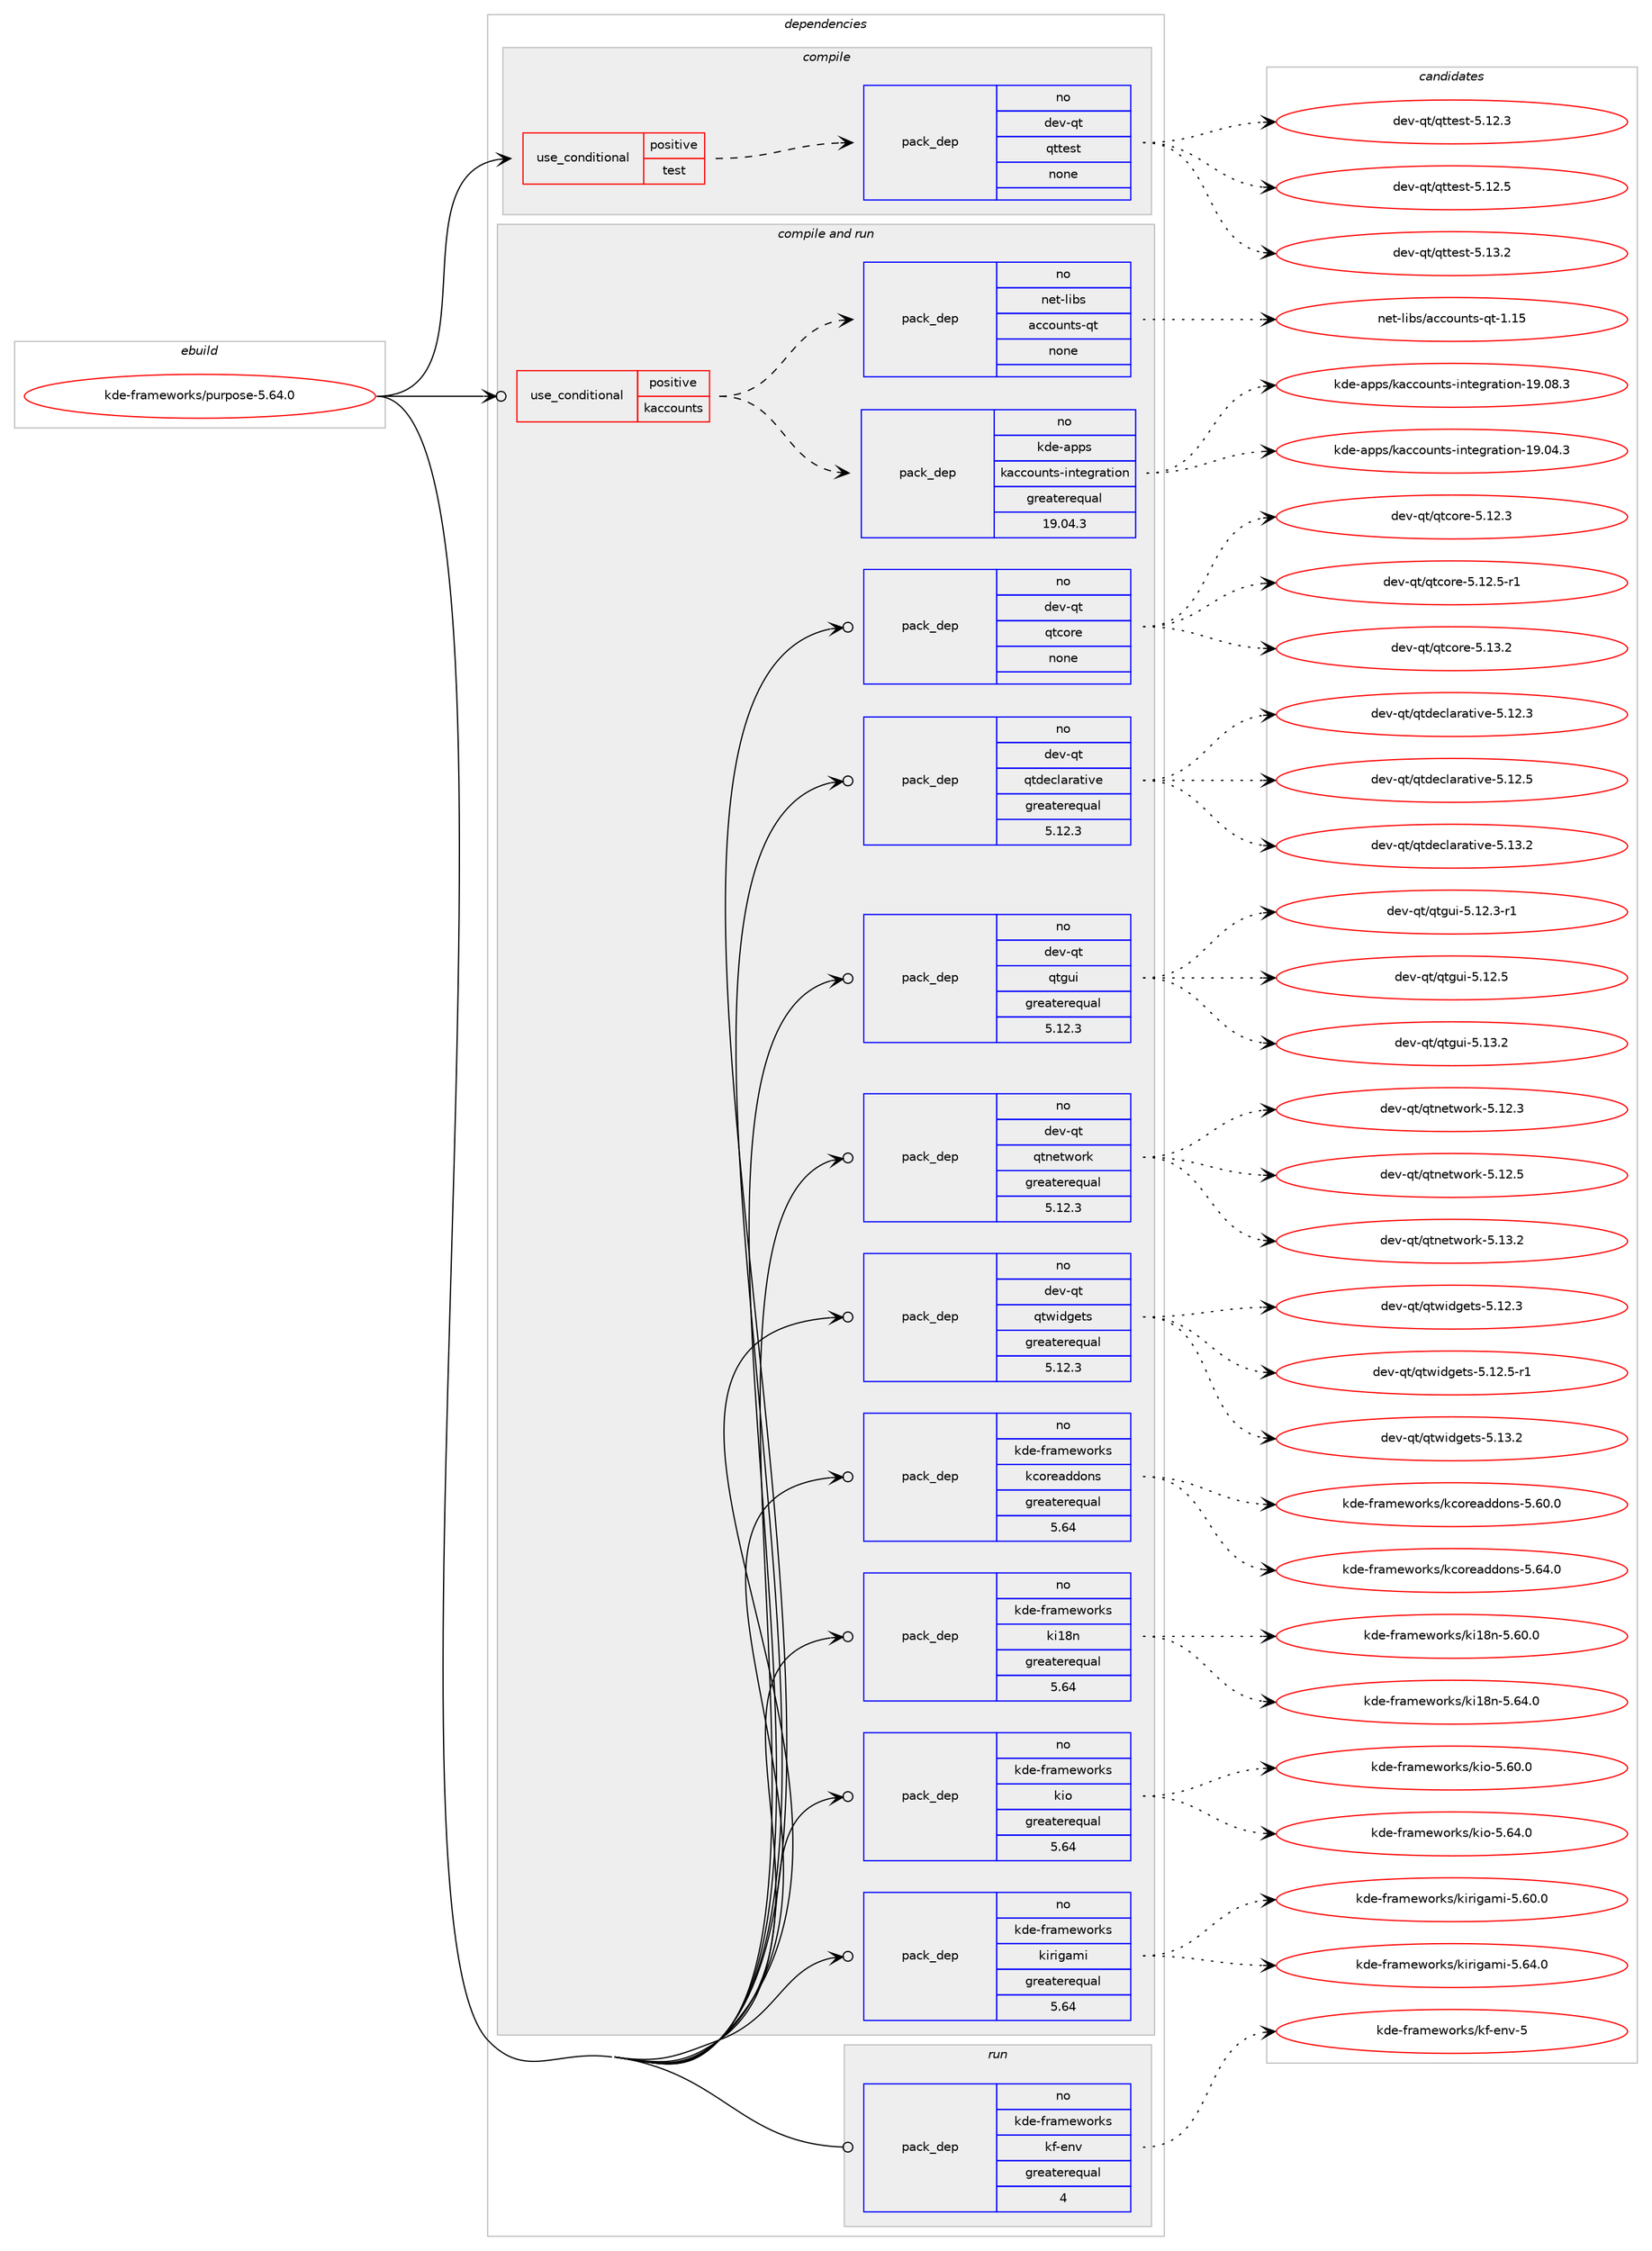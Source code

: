 digraph prolog {

# *************
# Graph options
# *************

newrank=true;
concentrate=true;
compound=true;
graph [rankdir=LR,fontname=Helvetica,fontsize=10,ranksep=1.5];#, ranksep=2.5, nodesep=0.2];
edge  [arrowhead=vee];
node  [fontname=Helvetica,fontsize=10];

# **********
# The ebuild
# **********

subgraph cluster_leftcol {
color=gray;
rank=same;
label=<<i>ebuild</i>>;
id [label="kde-frameworks/purpose-5.64.0", color=red, width=4, href="../kde-frameworks/purpose-5.64.0.svg"];
}

# ****************
# The dependencies
# ****************

subgraph cluster_midcol {
color=gray;
label=<<i>dependencies</i>>;
subgraph cluster_compile {
fillcolor="#eeeeee";
style=filled;
label=<<i>compile</i>>;
subgraph cond187401 {
dependency765980 [label=<<TABLE BORDER="0" CELLBORDER="1" CELLSPACING="0" CELLPADDING="4"><TR><TD ROWSPAN="3" CELLPADDING="10">use_conditional</TD></TR><TR><TD>positive</TD></TR><TR><TD>test</TD></TR></TABLE>>, shape=none, color=red];
subgraph pack565394 {
dependency765981 [label=<<TABLE BORDER="0" CELLBORDER="1" CELLSPACING="0" CELLPADDING="4" WIDTH="220"><TR><TD ROWSPAN="6" CELLPADDING="30">pack_dep</TD></TR><TR><TD WIDTH="110">no</TD></TR><TR><TD>dev-qt</TD></TR><TR><TD>qttest</TD></TR><TR><TD>none</TD></TR><TR><TD></TD></TR></TABLE>>, shape=none, color=blue];
}
dependency765980:e -> dependency765981:w [weight=20,style="dashed",arrowhead="vee"];
}
id:e -> dependency765980:w [weight=20,style="solid",arrowhead="vee"];
}
subgraph cluster_compileandrun {
fillcolor="#eeeeee";
style=filled;
label=<<i>compile and run</i>>;
subgraph cond187402 {
dependency765982 [label=<<TABLE BORDER="0" CELLBORDER="1" CELLSPACING="0" CELLPADDING="4"><TR><TD ROWSPAN="3" CELLPADDING="10">use_conditional</TD></TR><TR><TD>positive</TD></TR><TR><TD>kaccounts</TD></TR></TABLE>>, shape=none, color=red];
subgraph pack565395 {
dependency765983 [label=<<TABLE BORDER="0" CELLBORDER="1" CELLSPACING="0" CELLPADDING="4" WIDTH="220"><TR><TD ROWSPAN="6" CELLPADDING="30">pack_dep</TD></TR><TR><TD WIDTH="110">no</TD></TR><TR><TD>kde-apps</TD></TR><TR><TD>kaccounts-integration</TD></TR><TR><TD>greaterequal</TD></TR><TR><TD>19.04.3</TD></TR></TABLE>>, shape=none, color=blue];
}
dependency765982:e -> dependency765983:w [weight=20,style="dashed",arrowhead="vee"];
subgraph pack565396 {
dependency765984 [label=<<TABLE BORDER="0" CELLBORDER="1" CELLSPACING="0" CELLPADDING="4" WIDTH="220"><TR><TD ROWSPAN="6" CELLPADDING="30">pack_dep</TD></TR><TR><TD WIDTH="110">no</TD></TR><TR><TD>net-libs</TD></TR><TR><TD>accounts-qt</TD></TR><TR><TD>none</TD></TR><TR><TD></TD></TR></TABLE>>, shape=none, color=blue];
}
dependency765982:e -> dependency765984:w [weight=20,style="dashed",arrowhead="vee"];
}
id:e -> dependency765982:w [weight=20,style="solid",arrowhead="odotvee"];
subgraph pack565397 {
dependency765985 [label=<<TABLE BORDER="0" CELLBORDER="1" CELLSPACING="0" CELLPADDING="4" WIDTH="220"><TR><TD ROWSPAN="6" CELLPADDING="30">pack_dep</TD></TR><TR><TD WIDTH="110">no</TD></TR><TR><TD>dev-qt</TD></TR><TR><TD>qtcore</TD></TR><TR><TD>none</TD></TR><TR><TD></TD></TR></TABLE>>, shape=none, color=blue];
}
id:e -> dependency765985:w [weight=20,style="solid",arrowhead="odotvee"];
subgraph pack565398 {
dependency765986 [label=<<TABLE BORDER="0" CELLBORDER="1" CELLSPACING="0" CELLPADDING="4" WIDTH="220"><TR><TD ROWSPAN="6" CELLPADDING="30">pack_dep</TD></TR><TR><TD WIDTH="110">no</TD></TR><TR><TD>dev-qt</TD></TR><TR><TD>qtdeclarative</TD></TR><TR><TD>greaterequal</TD></TR><TR><TD>5.12.3</TD></TR></TABLE>>, shape=none, color=blue];
}
id:e -> dependency765986:w [weight=20,style="solid",arrowhead="odotvee"];
subgraph pack565399 {
dependency765987 [label=<<TABLE BORDER="0" CELLBORDER="1" CELLSPACING="0" CELLPADDING="4" WIDTH="220"><TR><TD ROWSPAN="6" CELLPADDING="30">pack_dep</TD></TR><TR><TD WIDTH="110">no</TD></TR><TR><TD>dev-qt</TD></TR><TR><TD>qtgui</TD></TR><TR><TD>greaterequal</TD></TR><TR><TD>5.12.3</TD></TR></TABLE>>, shape=none, color=blue];
}
id:e -> dependency765987:w [weight=20,style="solid",arrowhead="odotvee"];
subgraph pack565400 {
dependency765988 [label=<<TABLE BORDER="0" CELLBORDER="1" CELLSPACING="0" CELLPADDING="4" WIDTH="220"><TR><TD ROWSPAN="6" CELLPADDING="30">pack_dep</TD></TR><TR><TD WIDTH="110">no</TD></TR><TR><TD>dev-qt</TD></TR><TR><TD>qtnetwork</TD></TR><TR><TD>greaterequal</TD></TR><TR><TD>5.12.3</TD></TR></TABLE>>, shape=none, color=blue];
}
id:e -> dependency765988:w [weight=20,style="solid",arrowhead="odotvee"];
subgraph pack565401 {
dependency765989 [label=<<TABLE BORDER="0" CELLBORDER="1" CELLSPACING="0" CELLPADDING="4" WIDTH="220"><TR><TD ROWSPAN="6" CELLPADDING="30">pack_dep</TD></TR><TR><TD WIDTH="110">no</TD></TR><TR><TD>dev-qt</TD></TR><TR><TD>qtwidgets</TD></TR><TR><TD>greaterequal</TD></TR><TR><TD>5.12.3</TD></TR></TABLE>>, shape=none, color=blue];
}
id:e -> dependency765989:w [weight=20,style="solid",arrowhead="odotvee"];
subgraph pack565402 {
dependency765990 [label=<<TABLE BORDER="0" CELLBORDER="1" CELLSPACING="0" CELLPADDING="4" WIDTH="220"><TR><TD ROWSPAN="6" CELLPADDING="30">pack_dep</TD></TR><TR><TD WIDTH="110">no</TD></TR><TR><TD>kde-frameworks</TD></TR><TR><TD>kcoreaddons</TD></TR><TR><TD>greaterequal</TD></TR><TR><TD>5.64</TD></TR></TABLE>>, shape=none, color=blue];
}
id:e -> dependency765990:w [weight=20,style="solid",arrowhead="odotvee"];
subgraph pack565403 {
dependency765991 [label=<<TABLE BORDER="0" CELLBORDER="1" CELLSPACING="0" CELLPADDING="4" WIDTH="220"><TR><TD ROWSPAN="6" CELLPADDING="30">pack_dep</TD></TR><TR><TD WIDTH="110">no</TD></TR><TR><TD>kde-frameworks</TD></TR><TR><TD>ki18n</TD></TR><TR><TD>greaterequal</TD></TR><TR><TD>5.64</TD></TR></TABLE>>, shape=none, color=blue];
}
id:e -> dependency765991:w [weight=20,style="solid",arrowhead="odotvee"];
subgraph pack565404 {
dependency765992 [label=<<TABLE BORDER="0" CELLBORDER="1" CELLSPACING="0" CELLPADDING="4" WIDTH="220"><TR><TD ROWSPAN="6" CELLPADDING="30">pack_dep</TD></TR><TR><TD WIDTH="110">no</TD></TR><TR><TD>kde-frameworks</TD></TR><TR><TD>kio</TD></TR><TR><TD>greaterequal</TD></TR><TR><TD>5.64</TD></TR></TABLE>>, shape=none, color=blue];
}
id:e -> dependency765992:w [weight=20,style="solid",arrowhead="odotvee"];
subgraph pack565405 {
dependency765993 [label=<<TABLE BORDER="0" CELLBORDER="1" CELLSPACING="0" CELLPADDING="4" WIDTH="220"><TR><TD ROWSPAN="6" CELLPADDING="30">pack_dep</TD></TR><TR><TD WIDTH="110">no</TD></TR><TR><TD>kde-frameworks</TD></TR><TR><TD>kirigami</TD></TR><TR><TD>greaterequal</TD></TR><TR><TD>5.64</TD></TR></TABLE>>, shape=none, color=blue];
}
id:e -> dependency765993:w [weight=20,style="solid",arrowhead="odotvee"];
}
subgraph cluster_run {
fillcolor="#eeeeee";
style=filled;
label=<<i>run</i>>;
subgraph pack565406 {
dependency765994 [label=<<TABLE BORDER="0" CELLBORDER="1" CELLSPACING="0" CELLPADDING="4" WIDTH="220"><TR><TD ROWSPAN="6" CELLPADDING="30">pack_dep</TD></TR><TR><TD WIDTH="110">no</TD></TR><TR><TD>kde-frameworks</TD></TR><TR><TD>kf-env</TD></TR><TR><TD>greaterequal</TD></TR><TR><TD>4</TD></TR></TABLE>>, shape=none, color=blue];
}
id:e -> dependency765994:w [weight=20,style="solid",arrowhead="odot"];
}
}

# **************
# The candidates
# **************

subgraph cluster_choices {
rank=same;
color=gray;
label=<<i>candidates</i>>;

subgraph choice565394 {
color=black;
nodesep=1;
choice100101118451131164711311611610111511645534649504651 [label="dev-qt/qttest-5.12.3", color=red, width=4,href="../dev-qt/qttest-5.12.3.svg"];
choice100101118451131164711311611610111511645534649504653 [label="dev-qt/qttest-5.12.5", color=red, width=4,href="../dev-qt/qttest-5.12.5.svg"];
choice100101118451131164711311611610111511645534649514650 [label="dev-qt/qttest-5.13.2", color=red, width=4,href="../dev-qt/qttest-5.13.2.svg"];
dependency765981:e -> choice100101118451131164711311611610111511645534649504651:w [style=dotted,weight="100"];
dependency765981:e -> choice100101118451131164711311611610111511645534649504653:w [style=dotted,weight="100"];
dependency765981:e -> choice100101118451131164711311611610111511645534649514650:w [style=dotted,weight="100"];
}
subgraph choice565395 {
color=black;
nodesep=1;
choice10710010145971121121154710797999911111711011611545105110116101103114971161051111104549574648524651 [label="kde-apps/kaccounts-integration-19.04.3", color=red, width=4,href="../kde-apps/kaccounts-integration-19.04.3.svg"];
choice10710010145971121121154710797999911111711011611545105110116101103114971161051111104549574648564651 [label="kde-apps/kaccounts-integration-19.08.3", color=red, width=4,href="../kde-apps/kaccounts-integration-19.08.3.svg"];
dependency765983:e -> choice10710010145971121121154710797999911111711011611545105110116101103114971161051111104549574648524651:w [style=dotted,weight="100"];
dependency765983:e -> choice10710010145971121121154710797999911111711011611545105110116101103114971161051111104549574648564651:w [style=dotted,weight="100"];
}
subgraph choice565396 {
color=black;
nodesep=1;
choice110101116451081059811547979999111117110116115451131164549464953 [label="net-libs/accounts-qt-1.15", color=red, width=4,href="../net-libs/accounts-qt-1.15.svg"];
dependency765984:e -> choice110101116451081059811547979999111117110116115451131164549464953:w [style=dotted,weight="100"];
}
subgraph choice565397 {
color=black;
nodesep=1;
choice10010111845113116471131169911111410145534649504651 [label="dev-qt/qtcore-5.12.3", color=red, width=4,href="../dev-qt/qtcore-5.12.3.svg"];
choice100101118451131164711311699111114101455346495046534511449 [label="dev-qt/qtcore-5.12.5-r1", color=red, width=4,href="../dev-qt/qtcore-5.12.5-r1.svg"];
choice10010111845113116471131169911111410145534649514650 [label="dev-qt/qtcore-5.13.2", color=red, width=4,href="../dev-qt/qtcore-5.13.2.svg"];
dependency765985:e -> choice10010111845113116471131169911111410145534649504651:w [style=dotted,weight="100"];
dependency765985:e -> choice100101118451131164711311699111114101455346495046534511449:w [style=dotted,weight="100"];
dependency765985:e -> choice10010111845113116471131169911111410145534649514650:w [style=dotted,weight="100"];
}
subgraph choice565398 {
color=black;
nodesep=1;
choice100101118451131164711311610010199108971149711610511810145534649504651 [label="dev-qt/qtdeclarative-5.12.3", color=red, width=4,href="../dev-qt/qtdeclarative-5.12.3.svg"];
choice100101118451131164711311610010199108971149711610511810145534649504653 [label="dev-qt/qtdeclarative-5.12.5", color=red, width=4,href="../dev-qt/qtdeclarative-5.12.5.svg"];
choice100101118451131164711311610010199108971149711610511810145534649514650 [label="dev-qt/qtdeclarative-5.13.2", color=red, width=4,href="../dev-qt/qtdeclarative-5.13.2.svg"];
dependency765986:e -> choice100101118451131164711311610010199108971149711610511810145534649504651:w [style=dotted,weight="100"];
dependency765986:e -> choice100101118451131164711311610010199108971149711610511810145534649504653:w [style=dotted,weight="100"];
dependency765986:e -> choice100101118451131164711311610010199108971149711610511810145534649514650:w [style=dotted,weight="100"];
}
subgraph choice565399 {
color=black;
nodesep=1;
choice1001011184511311647113116103117105455346495046514511449 [label="dev-qt/qtgui-5.12.3-r1", color=red, width=4,href="../dev-qt/qtgui-5.12.3-r1.svg"];
choice100101118451131164711311610311710545534649504653 [label="dev-qt/qtgui-5.12.5", color=red, width=4,href="../dev-qt/qtgui-5.12.5.svg"];
choice100101118451131164711311610311710545534649514650 [label="dev-qt/qtgui-5.13.2", color=red, width=4,href="../dev-qt/qtgui-5.13.2.svg"];
dependency765987:e -> choice1001011184511311647113116103117105455346495046514511449:w [style=dotted,weight="100"];
dependency765987:e -> choice100101118451131164711311610311710545534649504653:w [style=dotted,weight="100"];
dependency765987:e -> choice100101118451131164711311610311710545534649514650:w [style=dotted,weight="100"];
}
subgraph choice565400 {
color=black;
nodesep=1;
choice100101118451131164711311611010111611911111410745534649504651 [label="dev-qt/qtnetwork-5.12.3", color=red, width=4,href="../dev-qt/qtnetwork-5.12.3.svg"];
choice100101118451131164711311611010111611911111410745534649504653 [label="dev-qt/qtnetwork-5.12.5", color=red, width=4,href="../dev-qt/qtnetwork-5.12.5.svg"];
choice100101118451131164711311611010111611911111410745534649514650 [label="dev-qt/qtnetwork-5.13.2", color=red, width=4,href="../dev-qt/qtnetwork-5.13.2.svg"];
dependency765988:e -> choice100101118451131164711311611010111611911111410745534649504651:w [style=dotted,weight="100"];
dependency765988:e -> choice100101118451131164711311611010111611911111410745534649504653:w [style=dotted,weight="100"];
dependency765988:e -> choice100101118451131164711311611010111611911111410745534649514650:w [style=dotted,weight="100"];
}
subgraph choice565401 {
color=black;
nodesep=1;
choice100101118451131164711311611910510010310111611545534649504651 [label="dev-qt/qtwidgets-5.12.3", color=red, width=4,href="../dev-qt/qtwidgets-5.12.3.svg"];
choice1001011184511311647113116119105100103101116115455346495046534511449 [label="dev-qt/qtwidgets-5.12.5-r1", color=red, width=4,href="../dev-qt/qtwidgets-5.12.5-r1.svg"];
choice100101118451131164711311611910510010310111611545534649514650 [label="dev-qt/qtwidgets-5.13.2", color=red, width=4,href="../dev-qt/qtwidgets-5.13.2.svg"];
dependency765989:e -> choice100101118451131164711311611910510010310111611545534649504651:w [style=dotted,weight="100"];
dependency765989:e -> choice1001011184511311647113116119105100103101116115455346495046534511449:w [style=dotted,weight="100"];
dependency765989:e -> choice100101118451131164711311611910510010310111611545534649514650:w [style=dotted,weight="100"];
}
subgraph choice565402 {
color=black;
nodesep=1;
choice107100101451021149710910111911111410711547107991111141019710010011111011545534654484648 [label="kde-frameworks/kcoreaddons-5.60.0", color=red, width=4,href="../kde-frameworks/kcoreaddons-5.60.0.svg"];
choice107100101451021149710910111911111410711547107991111141019710010011111011545534654524648 [label="kde-frameworks/kcoreaddons-5.64.0", color=red, width=4,href="../kde-frameworks/kcoreaddons-5.64.0.svg"];
dependency765990:e -> choice107100101451021149710910111911111410711547107991111141019710010011111011545534654484648:w [style=dotted,weight="100"];
dependency765990:e -> choice107100101451021149710910111911111410711547107991111141019710010011111011545534654524648:w [style=dotted,weight="100"];
}
subgraph choice565403 {
color=black;
nodesep=1;
choice107100101451021149710910111911111410711547107105495611045534654484648 [label="kde-frameworks/ki18n-5.60.0", color=red, width=4,href="../kde-frameworks/ki18n-5.60.0.svg"];
choice107100101451021149710910111911111410711547107105495611045534654524648 [label="kde-frameworks/ki18n-5.64.0", color=red, width=4,href="../kde-frameworks/ki18n-5.64.0.svg"];
dependency765991:e -> choice107100101451021149710910111911111410711547107105495611045534654484648:w [style=dotted,weight="100"];
dependency765991:e -> choice107100101451021149710910111911111410711547107105495611045534654524648:w [style=dotted,weight="100"];
}
subgraph choice565404 {
color=black;
nodesep=1;
choice10710010145102114971091011191111141071154710710511145534654484648 [label="kde-frameworks/kio-5.60.0", color=red, width=4,href="../kde-frameworks/kio-5.60.0.svg"];
choice10710010145102114971091011191111141071154710710511145534654524648 [label="kde-frameworks/kio-5.64.0", color=red, width=4,href="../kde-frameworks/kio-5.64.0.svg"];
dependency765992:e -> choice10710010145102114971091011191111141071154710710511145534654484648:w [style=dotted,weight="100"];
dependency765992:e -> choice10710010145102114971091011191111141071154710710511145534654524648:w [style=dotted,weight="100"];
}
subgraph choice565405 {
color=black;
nodesep=1;
choice1071001014510211497109101119111114107115471071051141051039710910545534654484648 [label="kde-frameworks/kirigami-5.60.0", color=red, width=4,href="../kde-frameworks/kirigami-5.60.0.svg"];
choice1071001014510211497109101119111114107115471071051141051039710910545534654524648 [label="kde-frameworks/kirigami-5.64.0", color=red, width=4,href="../kde-frameworks/kirigami-5.64.0.svg"];
dependency765993:e -> choice1071001014510211497109101119111114107115471071051141051039710910545534654484648:w [style=dotted,weight="100"];
dependency765993:e -> choice1071001014510211497109101119111114107115471071051141051039710910545534654524648:w [style=dotted,weight="100"];
}
subgraph choice565406 {
color=black;
nodesep=1;
choice107100101451021149710910111911111410711547107102451011101184553 [label="kde-frameworks/kf-env-5", color=red, width=4,href="../kde-frameworks/kf-env-5.svg"];
dependency765994:e -> choice107100101451021149710910111911111410711547107102451011101184553:w [style=dotted,weight="100"];
}
}

}
